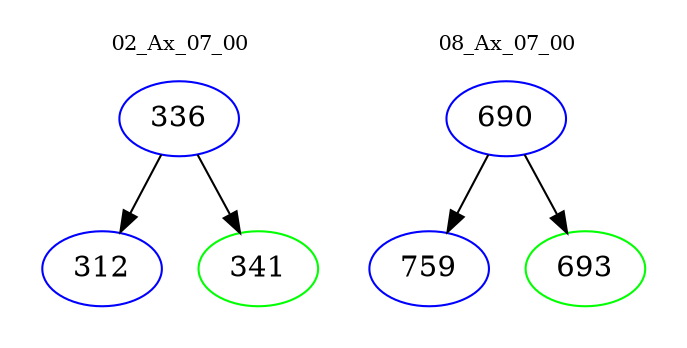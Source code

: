 digraph{
subgraph cluster_0 {
color = white
label = "02_Ax_07_00";
fontsize=10;
T0_336 [label="336", color="blue"]
T0_336 -> T0_312 [color="black"]
T0_312 [label="312", color="blue"]
T0_336 -> T0_341 [color="black"]
T0_341 [label="341", color="green"]
}
subgraph cluster_1 {
color = white
label = "08_Ax_07_00";
fontsize=10;
T1_690 [label="690", color="blue"]
T1_690 -> T1_759 [color="black"]
T1_759 [label="759", color="blue"]
T1_690 -> T1_693 [color="black"]
T1_693 [label="693", color="green"]
}
}
